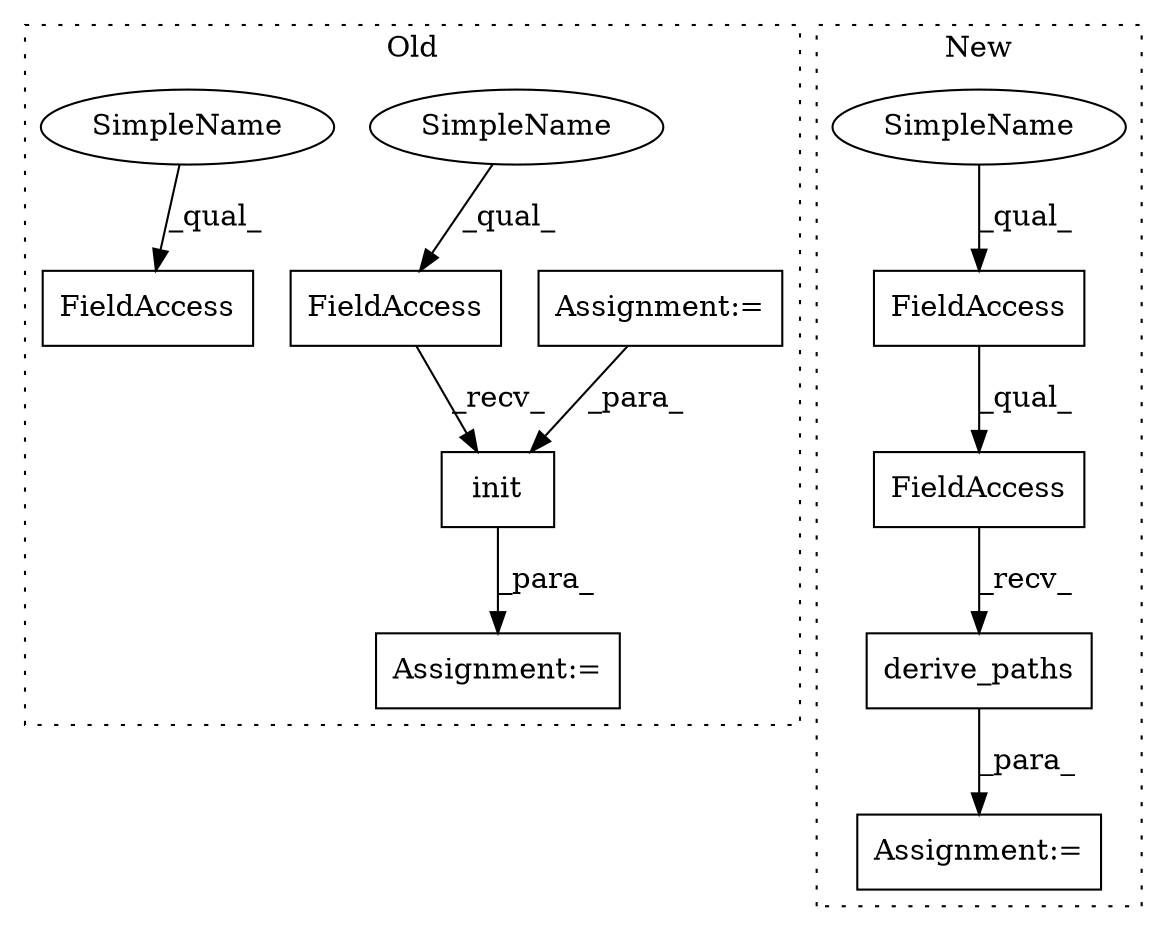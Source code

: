 digraph G {
subgraph cluster0 {
1 [label="init" a="32" s="1084,1143" l="5,1" shape="box"];
4 [label="FieldAccess" a="22" s="1070" l="13" shape="box"];
5 [label="Assignment:=" a="7" s="1069" l="1" shape="box"];
7 [label="Assignment:=" a="7" s="995" l="1" shape="box"];
9 [label="FieldAccess" a="22" s="996" l="13" shape="box"];
10 [label="SimpleName" a="42" s="1070" l="4" shape="ellipse"];
11 [label="SimpleName" a="42" s="996" l="4" shape="ellipse"];
label = "Old";
style="dotted";
}
subgraph cluster1 {
2 [label="derive_paths" a="32" s="1590,1619" l="13,1" shape="box"];
3 [label="FieldAccess" a="22" s="1569" l="20" shape="box"];
6 [label="Assignment:=" a="7" s="1568" l="1" shape="box"];
8 [label="FieldAccess" a="22" s="1569" l="14" shape="box"];
12 [label="SimpleName" a="42" s="1569" l="4" shape="ellipse"];
label = "New";
style="dotted";
}
1 -> 5 [label="_para_"];
2 -> 6 [label="_para_"];
3 -> 2 [label="_recv_"];
4 -> 1 [label="_recv_"];
7 -> 1 [label="_para_"];
8 -> 3 [label="_qual_"];
10 -> 4 [label="_qual_"];
11 -> 9 [label="_qual_"];
12 -> 8 [label="_qual_"];
}